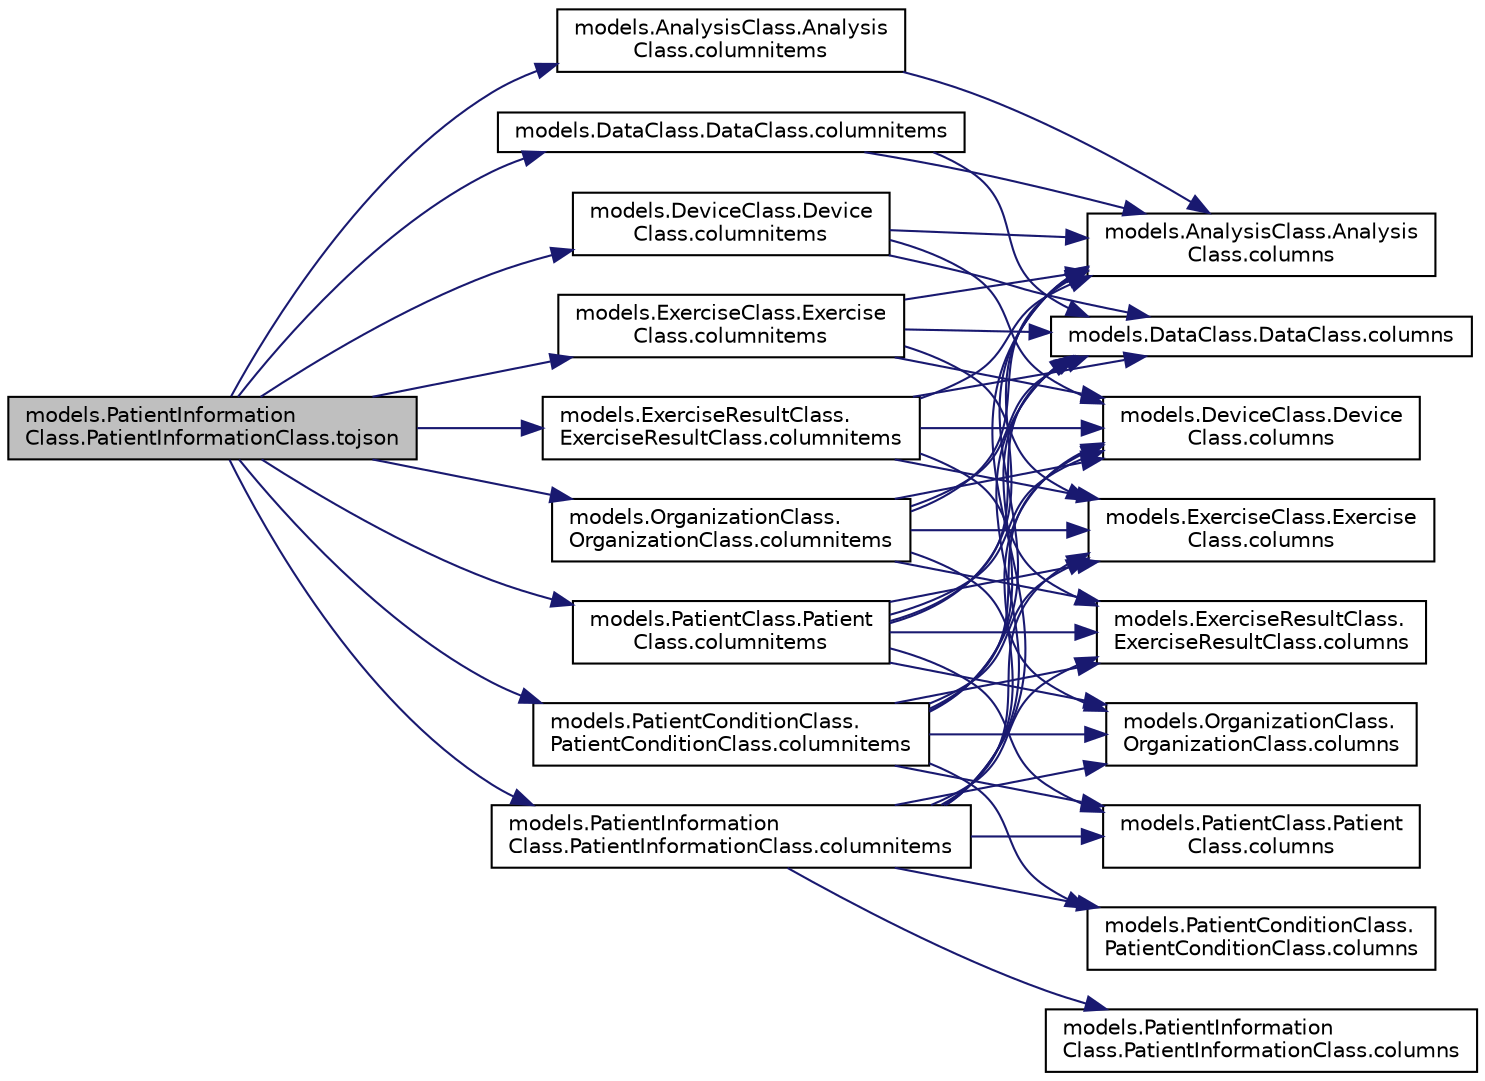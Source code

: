 digraph "models.PatientInformationClass.PatientInformationClass.tojson"
{
  edge [fontname="Helvetica",fontsize="10",labelfontname="Helvetica",labelfontsize="10"];
  node [fontname="Helvetica",fontsize="10",shape=record];
  rankdir="LR";
  Node1 [label="models.PatientInformation\lClass.PatientInformationClass.tojson",height=0.2,width=0.4,color="black", fillcolor="grey75", style="filled", fontcolor="black"];
  Node1 -> Node2 [color="midnightblue",fontsize="10",style="solid",fontname="Helvetica"];
  Node2 [label="models.AnalysisClass.Analysis\lClass.columnitems",height=0.2,width=0.4,color="black", fillcolor="white", style="filled",URL="$classmodels_1_1_analysis_class_1_1_analysis_class.html#a0c9ae6c001b47c6099164c0a49af6e16"];
  Node2 -> Node3 [color="midnightblue",fontsize="10",style="solid",fontname="Helvetica"];
  Node3 [label="models.AnalysisClass.Analysis\lClass.columns",height=0.2,width=0.4,color="black", fillcolor="white", style="filled",URL="$classmodels_1_1_analysis_class_1_1_analysis_class.html#a86d727b7a33ad8a4940a16bef899276f"];
  Node1 -> Node4 [color="midnightblue",fontsize="10",style="solid",fontname="Helvetica"];
  Node4 [label="models.DataClass.DataClass.columnitems",height=0.2,width=0.4,color="black", fillcolor="white", style="filled",URL="$classmodels_1_1_data_class_1_1_data_class.html#a20b9285e6e49baefe4a1ae6ce570a078"];
  Node4 -> Node3 [color="midnightblue",fontsize="10",style="solid",fontname="Helvetica"];
  Node4 -> Node5 [color="midnightblue",fontsize="10",style="solid",fontname="Helvetica"];
  Node5 [label="models.DataClass.DataClass.columns",height=0.2,width=0.4,color="black", fillcolor="white", style="filled",URL="$classmodels_1_1_data_class_1_1_data_class.html#a09a87c0528b2ddc4fe835c0500f40e2b"];
  Node1 -> Node6 [color="midnightblue",fontsize="10",style="solid",fontname="Helvetica"];
  Node6 [label="models.DeviceClass.Device\lClass.columnitems",height=0.2,width=0.4,color="black", fillcolor="white", style="filled",URL="$classmodels_1_1_device_class_1_1_device_class.html#ae6e4749004918e00af772c9f3538adce"];
  Node6 -> Node3 [color="midnightblue",fontsize="10",style="solid",fontname="Helvetica"];
  Node6 -> Node5 [color="midnightblue",fontsize="10",style="solid",fontname="Helvetica"];
  Node6 -> Node7 [color="midnightblue",fontsize="10",style="solid",fontname="Helvetica"];
  Node7 [label="models.DeviceClass.Device\lClass.columns",height=0.2,width=0.4,color="black", fillcolor="white", style="filled",URL="$classmodels_1_1_device_class_1_1_device_class.html#a215015f98ddf18faa78cd57eb6b45cfc"];
  Node1 -> Node8 [color="midnightblue",fontsize="10",style="solid",fontname="Helvetica"];
  Node8 [label="models.ExerciseClass.Exercise\lClass.columnitems",height=0.2,width=0.4,color="black", fillcolor="white", style="filled",URL="$classmodels_1_1_exercise_class_1_1_exercise_class.html#ac1c4fbbd0535dc5ef17ec5dcae2c8544"];
  Node8 -> Node3 [color="midnightblue",fontsize="10",style="solid",fontname="Helvetica"];
  Node8 -> Node5 [color="midnightblue",fontsize="10",style="solid",fontname="Helvetica"];
  Node8 -> Node7 [color="midnightblue",fontsize="10",style="solid",fontname="Helvetica"];
  Node8 -> Node9 [color="midnightblue",fontsize="10",style="solid",fontname="Helvetica"];
  Node9 [label="models.ExerciseClass.Exercise\lClass.columns",height=0.2,width=0.4,color="black", fillcolor="white", style="filled",URL="$classmodels_1_1_exercise_class_1_1_exercise_class.html#ae058259ad06b8df68c90df69ce96c133"];
  Node1 -> Node10 [color="midnightblue",fontsize="10",style="solid",fontname="Helvetica"];
  Node10 [label="models.ExerciseResultClass.\lExerciseResultClass.columnitems",height=0.2,width=0.4,color="black", fillcolor="white", style="filled",URL="$classmodels_1_1_exercise_result_class_1_1_exercise_result_class.html#a4930f7261a70c55f817c9b2bf6920943"];
  Node10 -> Node3 [color="midnightblue",fontsize="10",style="solid",fontname="Helvetica"];
  Node10 -> Node5 [color="midnightblue",fontsize="10",style="solid",fontname="Helvetica"];
  Node10 -> Node7 [color="midnightblue",fontsize="10",style="solid",fontname="Helvetica"];
  Node10 -> Node9 [color="midnightblue",fontsize="10",style="solid",fontname="Helvetica"];
  Node10 -> Node11 [color="midnightblue",fontsize="10",style="solid",fontname="Helvetica"];
  Node11 [label="models.ExerciseResultClass.\lExerciseResultClass.columns",height=0.2,width=0.4,color="black", fillcolor="white", style="filled",URL="$classmodels_1_1_exercise_result_class_1_1_exercise_result_class.html#ab2335327734c18d16cd53fc6b02e9236"];
  Node1 -> Node12 [color="midnightblue",fontsize="10",style="solid",fontname="Helvetica"];
  Node12 [label="models.OrganizationClass.\lOrganizationClass.columnitems",height=0.2,width=0.4,color="black", fillcolor="white", style="filled",URL="$classmodels_1_1_organization_class_1_1_organization_class.html#a051c392400114572d06d68a0f533eecd"];
  Node12 -> Node3 [color="midnightblue",fontsize="10",style="solid",fontname="Helvetica"];
  Node12 -> Node5 [color="midnightblue",fontsize="10",style="solid",fontname="Helvetica"];
  Node12 -> Node7 [color="midnightblue",fontsize="10",style="solid",fontname="Helvetica"];
  Node12 -> Node9 [color="midnightblue",fontsize="10",style="solid",fontname="Helvetica"];
  Node12 -> Node11 [color="midnightblue",fontsize="10",style="solid",fontname="Helvetica"];
  Node12 -> Node13 [color="midnightblue",fontsize="10",style="solid",fontname="Helvetica"];
  Node13 [label="models.OrganizationClass.\lOrganizationClass.columns",height=0.2,width=0.4,color="black", fillcolor="white", style="filled",URL="$classmodels_1_1_organization_class_1_1_organization_class.html#ad71e6733810a95237d20c435194e3fb1"];
  Node1 -> Node14 [color="midnightblue",fontsize="10",style="solid",fontname="Helvetica"];
  Node14 [label="models.PatientClass.Patient\lClass.columnitems",height=0.2,width=0.4,color="black", fillcolor="white", style="filled",URL="$classmodels_1_1_patient_class_1_1_patient_class.html#ae70e1ad44aad7eed6f24508341dd3911"];
  Node14 -> Node3 [color="midnightblue",fontsize="10",style="solid",fontname="Helvetica"];
  Node14 -> Node5 [color="midnightblue",fontsize="10",style="solid",fontname="Helvetica"];
  Node14 -> Node7 [color="midnightblue",fontsize="10",style="solid",fontname="Helvetica"];
  Node14 -> Node9 [color="midnightblue",fontsize="10",style="solid",fontname="Helvetica"];
  Node14 -> Node11 [color="midnightblue",fontsize="10",style="solid",fontname="Helvetica"];
  Node14 -> Node13 [color="midnightblue",fontsize="10",style="solid",fontname="Helvetica"];
  Node14 -> Node15 [color="midnightblue",fontsize="10",style="solid",fontname="Helvetica"];
  Node15 [label="models.PatientClass.Patient\lClass.columns",height=0.2,width=0.4,color="black", fillcolor="white", style="filled",URL="$classmodels_1_1_patient_class_1_1_patient_class.html#ad4ae63972057ede958f2b4ba3f0239ee"];
  Node1 -> Node16 [color="midnightblue",fontsize="10",style="solid",fontname="Helvetica"];
  Node16 [label="models.PatientConditionClass.\lPatientConditionClass.columnitems",height=0.2,width=0.4,color="black", fillcolor="white", style="filled",URL="$classmodels_1_1_patient_condition_class_1_1_patient_condition_class.html#a1f5f5f5ad8856561f76929a4c55768c3"];
  Node16 -> Node3 [color="midnightblue",fontsize="10",style="solid",fontname="Helvetica"];
  Node16 -> Node5 [color="midnightblue",fontsize="10",style="solid",fontname="Helvetica"];
  Node16 -> Node7 [color="midnightblue",fontsize="10",style="solid",fontname="Helvetica"];
  Node16 -> Node9 [color="midnightblue",fontsize="10",style="solid",fontname="Helvetica"];
  Node16 -> Node11 [color="midnightblue",fontsize="10",style="solid",fontname="Helvetica"];
  Node16 -> Node13 [color="midnightblue",fontsize="10",style="solid",fontname="Helvetica"];
  Node16 -> Node15 [color="midnightblue",fontsize="10",style="solid",fontname="Helvetica"];
  Node16 -> Node17 [color="midnightblue",fontsize="10",style="solid",fontname="Helvetica"];
  Node17 [label="models.PatientConditionClass.\lPatientConditionClass.columns",height=0.2,width=0.4,color="black", fillcolor="white", style="filled",URL="$classmodels_1_1_patient_condition_class_1_1_patient_condition_class.html#a911cfeaf3fe08f8d5dff21d5b1b9e4bc"];
  Node1 -> Node18 [color="midnightblue",fontsize="10",style="solid",fontname="Helvetica"];
  Node18 [label="models.PatientInformation\lClass.PatientInformationClass.columnitems",height=0.2,width=0.4,color="black", fillcolor="white", style="filled",URL="$classmodels_1_1_patient_information_class_1_1_patient_information_class.html#afb09d2d70fb33257e09aee2f863523df"];
  Node18 -> Node3 [color="midnightblue",fontsize="10",style="solid",fontname="Helvetica"];
  Node18 -> Node5 [color="midnightblue",fontsize="10",style="solid",fontname="Helvetica"];
  Node18 -> Node7 [color="midnightblue",fontsize="10",style="solid",fontname="Helvetica"];
  Node18 -> Node9 [color="midnightblue",fontsize="10",style="solid",fontname="Helvetica"];
  Node18 -> Node11 [color="midnightblue",fontsize="10",style="solid",fontname="Helvetica"];
  Node18 -> Node13 [color="midnightblue",fontsize="10",style="solid",fontname="Helvetica"];
  Node18 -> Node15 [color="midnightblue",fontsize="10",style="solid",fontname="Helvetica"];
  Node18 -> Node17 [color="midnightblue",fontsize="10",style="solid",fontname="Helvetica"];
  Node18 -> Node19 [color="midnightblue",fontsize="10",style="solid",fontname="Helvetica"];
  Node19 [label="models.PatientInformation\lClass.PatientInformationClass.columns",height=0.2,width=0.4,color="black", fillcolor="white", style="filled",URL="$classmodels_1_1_patient_information_class_1_1_patient_information_class.html#a2146d277d37fe150c85074fd9169895c"];
}

